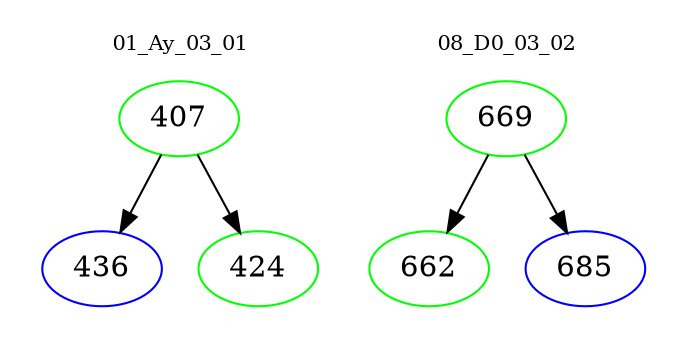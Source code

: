 digraph{
subgraph cluster_0 {
color = white
label = "01_Ay_03_01";
fontsize=10;
T0_407 [label="407", color="green"]
T0_407 -> T0_436 [color="black"]
T0_436 [label="436", color="blue"]
T0_407 -> T0_424 [color="black"]
T0_424 [label="424", color="green"]
}
subgraph cluster_1 {
color = white
label = "08_D0_03_02";
fontsize=10;
T1_669 [label="669", color="green"]
T1_669 -> T1_662 [color="black"]
T1_662 [label="662", color="green"]
T1_669 -> T1_685 [color="black"]
T1_685 [label="685", color="blue"]
}
}
